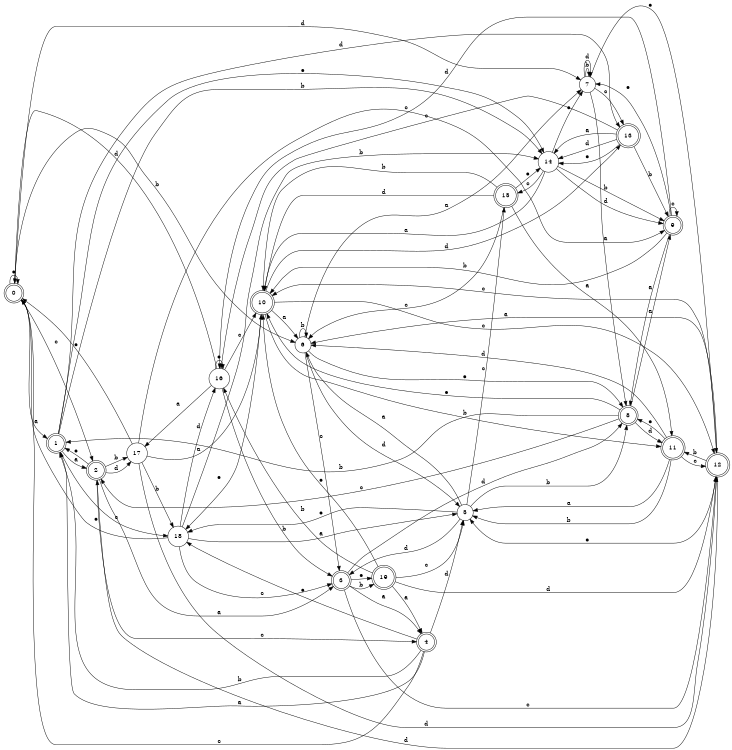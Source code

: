 digraph n16_2 {
__start0 [label="" shape="none"];

rankdir=LR;
size="8,5";

s0 [style="rounded,filled", color="black", fillcolor="white" shape="doublecircle", label="0"];
s1 [style="rounded,filled", color="black", fillcolor="white" shape="doublecircle", label="1"];
s2 [style="rounded,filled", color="black", fillcolor="white" shape="doublecircle", label="2"];
s3 [style="rounded,filled", color="black", fillcolor="white" shape="doublecircle", label="3"];
s4 [style="rounded,filled", color="black", fillcolor="white" shape="doublecircle", label="4"];
s5 [style="filled", color="black", fillcolor="white" shape="circle", label="5"];
s6 [style="filled", color="black", fillcolor="white" shape="circle", label="6"];
s7 [style="filled", color="black", fillcolor="white" shape="circle", label="7"];
s8 [style="rounded,filled", color="black", fillcolor="white" shape="doublecircle", label="8"];
s9 [style="rounded,filled", color="black", fillcolor="white" shape="doublecircle", label="9"];
s10 [style="rounded,filled", color="black", fillcolor="white" shape="doublecircle", label="10"];
s11 [style="rounded,filled", color="black", fillcolor="white" shape="doublecircle", label="11"];
s12 [style="rounded,filled", color="black", fillcolor="white" shape="doublecircle", label="12"];
s13 [style="rounded,filled", color="black", fillcolor="white" shape="doublecircle", label="13"];
s14 [style="filled", color="black", fillcolor="white" shape="circle", label="14"];
s15 [style="rounded,filled", color="black", fillcolor="white" shape="doublecircle", label="15"];
s16 [style="filled", color="black", fillcolor="white" shape="circle", label="16"];
s17 [style="filled", color="black", fillcolor="white" shape="circle", label="17"];
s18 [style="filled", color="black", fillcolor="white" shape="circle", label="18"];
s19 [style="rounded,filled", color="black", fillcolor="white" shape="doublecircle", label="19"];
s0 -> s1 [label="a"];
s0 -> s6 [label="b"];
s0 -> s2 [label="c"];
s0 -> s7 [label="d"];
s0 -> s0 [label="e"];
s1 -> s2 [label="a"];
s1 -> s14 [label="b"];
s1 -> s18 [label="c"];
s1 -> s13 [label="d"];
s1 -> s14 [label="e"];
s2 -> s3 [label="a"];
s2 -> s17 [label="b"];
s2 -> s4 [label="c"];
s2 -> s17 [label="d"];
s2 -> s1 [label="e"];
s3 -> s4 [label="a"];
s3 -> s19 [label="b"];
s3 -> s12 [label="c"];
s3 -> s8 [label="d"];
s3 -> s19 [label="e"];
s4 -> s1 [label="a"];
s4 -> s1 [label="b"];
s4 -> s0 [label="c"];
s4 -> s5 [label="d"];
s4 -> s18 [label="e"];
s5 -> s6 [label="a"];
s5 -> s8 [label="b"];
s5 -> s15 [label="c"];
s5 -> s3 [label="d"];
s5 -> s18 [label="e"];
s6 -> s7 [label="a"];
s6 -> s6 [label="b"];
s6 -> s3 [label="c"];
s6 -> s5 [label="d"];
s6 -> s8 [label="e"];
s7 -> s8 [label="a"];
s7 -> s7 [label="b"];
s7 -> s13 [label="c"];
s7 -> s7 [label="d"];
s7 -> s12 [label="e"];
s8 -> s9 [label="a"];
s8 -> s1 [label="b"];
s8 -> s2 [label="c"];
s8 -> s11 [label="d"];
s8 -> s10 [label="e"];
s9 -> s8 [label="a"];
s9 -> s10 [label="b"];
s9 -> s9 [label="c"];
s9 -> s16 [label="d"];
s9 -> s7 [label="e"];
s10 -> s6 [label="a"];
s10 -> s11 [label="b"];
s10 -> s12 [label="c"];
s10 -> s13 [label="d"];
s10 -> s18 [label="e"];
s11 -> s5 [label="a"];
s11 -> s5 [label="b"];
s11 -> s12 [label="c"];
s11 -> s6 [label="d"];
s11 -> s8 [label="e"];
s12 -> s6 [label="a"];
s12 -> s11 [label="b"];
s12 -> s10 [label="c"];
s12 -> s2 [label="d"];
s12 -> s5 [label="e"];
s13 -> s14 [label="a"];
s13 -> s9 [label="b"];
s13 -> s16 [label="c"];
s13 -> s14 [label="d"];
s13 -> s14 [label="e"];
s14 -> s10 [label="a"];
s14 -> s9 [label="b"];
s14 -> s15 [label="c"];
s14 -> s9 [label="d"];
s14 -> s7 [label="e"];
s15 -> s11 [label="a"];
s15 -> s10 [label="b"];
s15 -> s6 [label="c"];
s15 -> s10 [label="d"];
s15 -> s14 [label="e"];
s16 -> s17 [label="a"];
s16 -> s3 [label="b"];
s16 -> s10 [label="c"];
s16 -> s0 [label="d"];
s16 -> s16 [label="e"];
s17 -> s10 [label="a"];
s17 -> s18 [label="b"];
s17 -> s9 [label="c"];
s17 -> s12 [label="d"];
s17 -> s0 [label="e"];
s18 -> s5 [label="a"];
s18 -> s14 [label="b"];
s18 -> s3 [label="c"];
s18 -> s16 [label="d"];
s18 -> s0 [label="e"];
s19 -> s4 [label="a"];
s19 -> s16 [label="b"];
s19 -> s5 [label="c"];
s19 -> s12 [label="d"];
s19 -> s10 [label="e"];

}